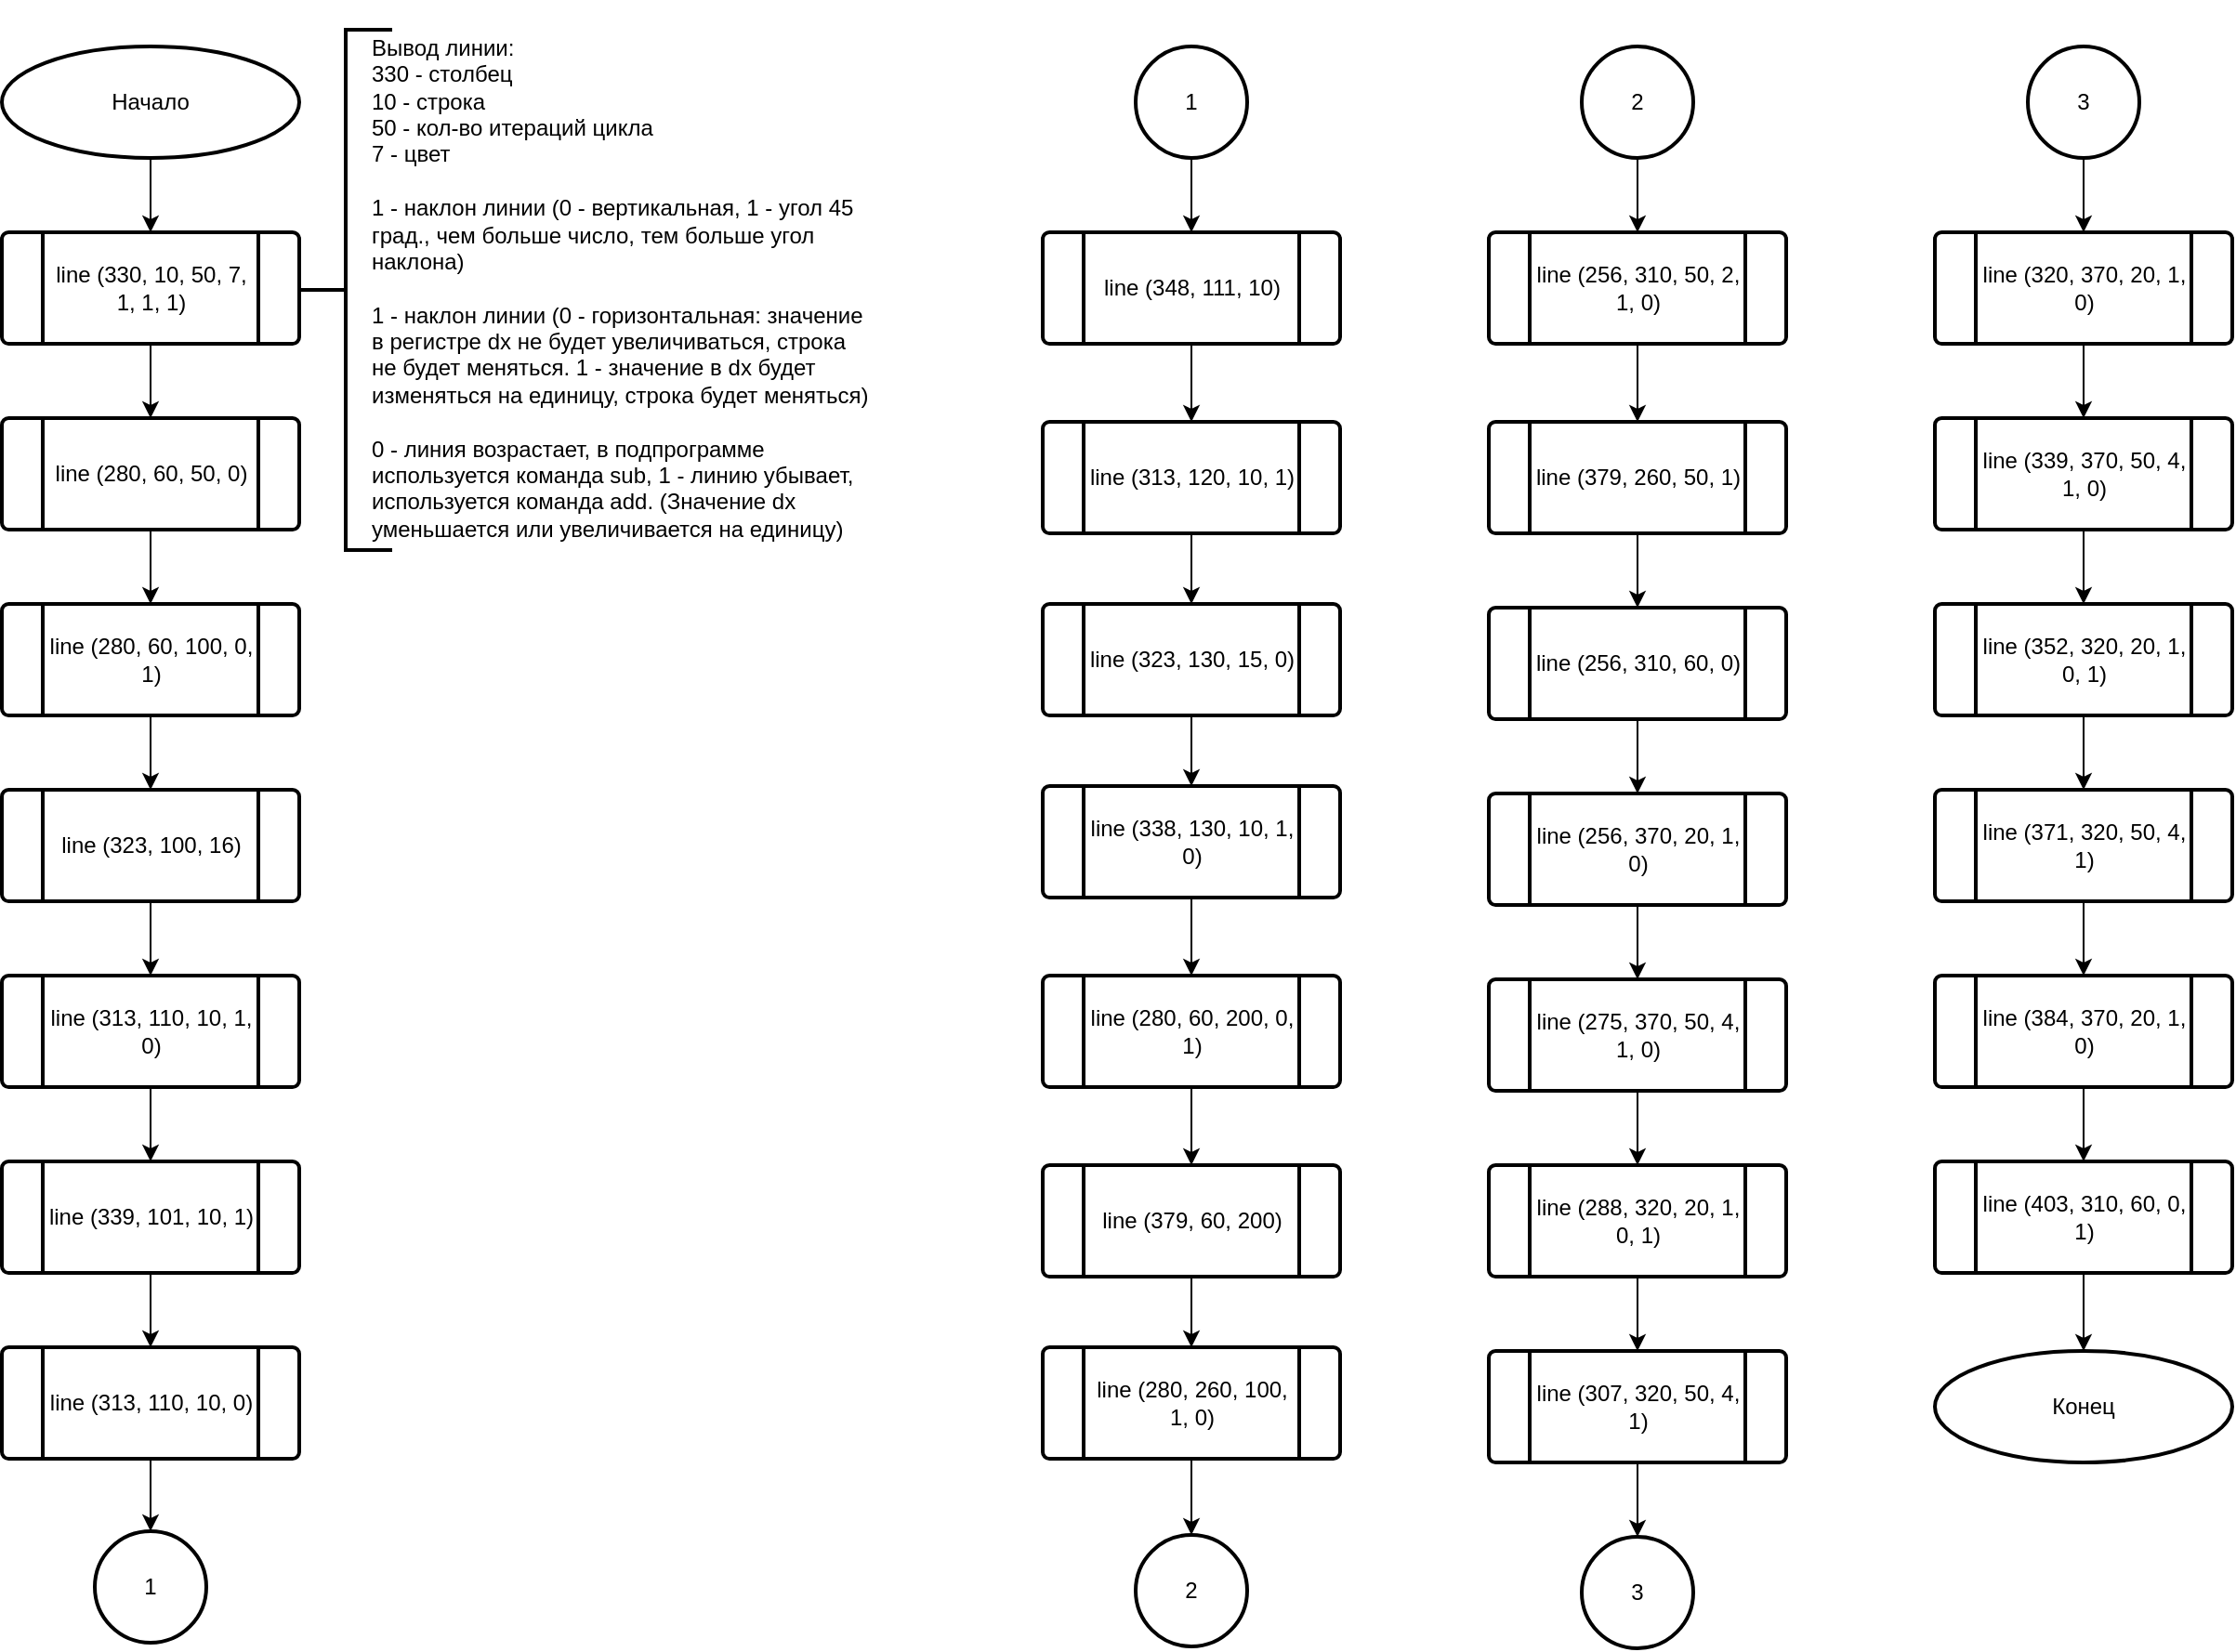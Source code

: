 <mxfile version="12.0.2" type="device" pages="1"><diagram id="9iOuEkuyChgyvVs77GSn" name="Page-1"><mxGraphModel dx="1408" dy="731" grid="1" gridSize="10" guides="1" tooltips="1" connect="1" arrows="1" fold="1" page="1" pageScale="1" pageWidth="1654" pageHeight="2336" math="0" shadow="0"><root><mxCell id="0"/><mxCell id="1" parent="0"/><mxCell id="qo3RnILL1AClW2vhmB-Z-46" style="edgeStyle=orthogonalEdgeStyle;rounded=0;orthogonalLoop=1;jettySize=auto;html=1;exitX=0.5;exitY=1;exitDx=0;exitDy=0;exitPerimeter=0;entryX=0.5;entryY=0;entryDx=0;entryDy=0;" edge="1" parent="1" source="qo3RnILL1AClW2vhmB-Z-1" target="qo3RnILL1AClW2vhmB-Z-2"><mxGeometry relative="1" as="geometry"/></mxCell><mxCell id="qo3RnILL1AClW2vhmB-Z-1" value="Начало" style="strokeWidth=2;html=1;shape=mxgraph.flowchart.start_1;whiteSpace=wrap;" vertex="1" parent="1"><mxGeometry x="240" y="80" width="160" height="60" as="geometry"/></mxCell><mxCell id="qo3RnILL1AClW2vhmB-Z-47" style="edgeStyle=orthogonalEdgeStyle;rounded=0;orthogonalLoop=1;jettySize=auto;html=1;exitX=0.5;exitY=1;exitDx=0;exitDy=0;entryX=0.5;entryY=0;entryDx=0;entryDy=0;" edge="1" parent="1" source="qo3RnILL1AClW2vhmB-Z-2" target="qo3RnILL1AClW2vhmB-Z-7"><mxGeometry relative="1" as="geometry"/></mxCell><mxCell id="qo3RnILL1AClW2vhmB-Z-2" value="line (330, 10, 50, 7, 1, 1, 1)" style="verticalLabelPosition=middle;verticalAlign=middle;html=1;strokeWidth=2;shape=process;whiteSpace=wrap;rounded=1;size=0.14;arcSize=6;labelPosition=center;align=center;" vertex="1" parent="1"><mxGeometry x="240" y="180" width="160" height="60" as="geometry"/></mxCell><mxCell id="qo3RnILL1AClW2vhmB-Z-3" value="" style="strokeWidth=2;html=1;shape=mxgraph.flowchart.annotation_2;align=left;labelPosition=right;pointerEvents=1;connectable=0;" vertex="1" parent="1"><mxGeometry x="400" y="71" width="50" height="280" as="geometry"/></mxCell><mxCell id="qo3RnILL1AClW2vhmB-Z-4" value="Вывод линии:&lt;br&gt;330 - столбец&lt;br&gt;10 - строка&lt;br&gt;50 - кол-во итераций цикла&lt;br&gt;7 - цвет&lt;br&gt;&lt;br&gt;1 - наклон линии (0 - вертикальная, 1 - угол 45 град., чем больше число, тем больше угол наклона)&lt;br&gt;&lt;br&gt;1 - наклон линии (0 - горизонтальная: значение в регистре dx не будет увеличиваться, строка не будет меняться. 1 - значение в dx будет изменяться на единицу, строка будет меняться)&lt;br&gt;&lt;br&gt;0 - линия возрастает, в подпрограмме используется команда sub, 1 - линию убывает, используется команда add. (Значение dx уменьшается или увеличивается на единицу)" style="text;html=1;strokeColor=none;fillColor=none;align=left;verticalAlign=middle;whiteSpace=wrap;rounded=0;" vertex="1" parent="1"><mxGeometry x="437" y="55" width="270" height="310" as="geometry"/></mxCell><mxCell id="qo3RnILL1AClW2vhmB-Z-48" style="edgeStyle=orthogonalEdgeStyle;rounded=0;orthogonalLoop=1;jettySize=auto;html=1;exitX=0.5;exitY=1;exitDx=0;exitDy=0;entryX=0.5;entryY=0;entryDx=0;entryDy=0;" edge="1" parent="1" source="qo3RnILL1AClW2vhmB-Z-7" target="qo3RnILL1AClW2vhmB-Z-8"><mxGeometry relative="1" as="geometry"/></mxCell><mxCell id="qo3RnILL1AClW2vhmB-Z-7" value="line (280, 60, 50, 0)" style="verticalLabelPosition=middle;verticalAlign=middle;html=1;strokeWidth=2;shape=process;whiteSpace=wrap;rounded=1;size=0.14;arcSize=6;labelPosition=center;align=center;" vertex="1" parent="1"><mxGeometry x="240" y="280" width="160" height="60" as="geometry"/></mxCell><mxCell id="qo3RnILL1AClW2vhmB-Z-49" style="edgeStyle=orthogonalEdgeStyle;rounded=0;orthogonalLoop=1;jettySize=auto;html=1;exitX=0.5;exitY=1;exitDx=0;exitDy=0;entryX=0.5;entryY=0;entryDx=0;entryDy=0;" edge="1" parent="1" source="qo3RnILL1AClW2vhmB-Z-8" target="qo3RnILL1AClW2vhmB-Z-9"><mxGeometry relative="1" as="geometry"/></mxCell><mxCell id="qo3RnILL1AClW2vhmB-Z-8" value="line (280, 60, 100, 0, 1)" style="verticalLabelPosition=middle;verticalAlign=middle;html=1;strokeWidth=2;shape=process;whiteSpace=wrap;rounded=1;size=0.14;arcSize=6;labelPosition=center;align=center;" vertex="1" parent="1"><mxGeometry x="240" y="380" width="160" height="60" as="geometry"/></mxCell><mxCell id="qo3RnILL1AClW2vhmB-Z-50" style="edgeStyle=orthogonalEdgeStyle;rounded=0;orthogonalLoop=1;jettySize=auto;html=1;exitX=0.5;exitY=1;exitDx=0;exitDy=0;entryX=0.5;entryY=0;entryDx=0;entryDy=0;" edge="1" parent="1" source="qo3RnILL1AClW2vhmB-Z-9" target="qo3RnILL1AClW2vhmB-Z-10"><mxGeometry relative="1" as="geometry"/></mxCell><mxCell id="qo3RnILL1AClW2vhmB-Z-9" value="line (323, 100, 16)" style="verticalLabelPosition=middle;verticalAlign=middle;html=1;strokeWidth=2;shape=process;whiteSpace=wrap;rounded=1;size=0.14;arcSize=6;labelPosition=center;align=center;" vertex="1" parent="1"><mxGeometry x="240" y="480" width="160" height="60" as="geometry"/></mxCell><mxCell id="qo3RnILL1AClW2vhmB-Z-51" style="edgeStyle=orthogonalEdgeStyle;rounded=0;orthogonalLoop=1;jettySize=auto;html=1;exitX=0.5;exitY=1;exitDx=0;exitDy=0;entryX=0.5;entryY=0;entryDx=0;entryDy=0;" edge="1" parent="1" source="qo3RnILL1AClW2vhmB-Z-10" target="qo3RnILL1AClW2vhmB-Z-11"><mxGeometry relative="1" as="geometry"/></mxCell><mxCell id="qo3RnILL1AClW2vhmB-Z-10" value="line (313, 110, 10, 1, 0)" style="verticalLabelPosition=middle;verticalAlign=middle;html=1;strokeWidth=2;shape=process;whiteSpace=wrap;rounded=1;size=0.14;arcSize=6;labelPosition=center;align=center;" vertex="1" parent="1"><mxGeometry x="240" y="580" width="160" height="60" as="geometry"/></mxCell><mxCell id="qo3RnILL1AClW2vhmB-Z-52" style="edgeStyle=orthogonalEdgeStyle;rounded=0;orthogonalLoop=1;jettySize=auto;html=1;exitX=0.5;exitY=1;exitDx=0;exitDy=0;entryX=0.5;entryY=0;entryDx=0;entryDy=0;" edge="1" parent="1" source="qo3RnILL1AClW2vhmB-Z-11" target="qo3RnILL1AClW2vhmB-Z-12"><mxGeometry relative="1" as="geometry"/></mxCell><mxCell id="qo3RnILL1AClW2vhmB-Z-11" value="line (339, 101, 10, 1)" style="verticalLabelPosition=middle;verticalAlign=middle;html=1;strokeWidth=2;shape=process;whiteSpace=wrap;rounded=1;size=0.14;arcSize=6;labelPosition=center;align=center;" vertex="1" parent="1"><mxGeometry x="240" y="680" width="160" height="60" as="geometry"/></mxCell><mxCell id="qo3RnILL1AClW2vhmB-Z-53" style="edgeStyle=orthogonalEdgeStyle;rounded=0;orthogonalLoop=1;jettySize=auto;html=1;exitX=0.5;exitY=1;exitDx=0;exitDy=0;entryX=0.5;entryY=0;entryDx=0;entryDy=0;entryPerimeter=0;" edge="1" parent="1" source="qo3RnILL1AClW2vhmB-Z-12" target="qo3RnILL1AClW2vhmB-Z-41"><mxGeometry relative="1" as="geometry"/></mxCell><mxCell id="qo3RnILL1AClW2vhmB-Z-12" value="line (313, 110, 10, 0)" style="verticalLabelPosition=middle;verticalAlign=middle;html=1;strokeWidth=2;shape=process;whiteSpace=wrap;rounded=1;size=0.14;arcSize=6;labelPosition=center;align=center;" vertex="1" parent="1"><mxGeometry x="240" y="780" width="160" height="60" as="geometry"/></mxCell><mxCell id="qo3RnILL1AClW2vhmB-Z-55" style="edgeStyle=orthogonalEdgeStyle;rounded=0;orthogonalLoop=1;jettySize=auto;html=1;exitX=0.5;exitY=1;exitDx=0;exitDy=0;entryX=0.5;entryY=0;entryDx=0;entryDy=0;" edge="1" parent="1" source="qo3RnILL1AClW2vhmB-Z-13" target="qo3RnILL1AClW2vhmB-Z-14"><mxGeometry relative="1" as="geometry"/></mxCell><mxCell id="qo3RnILL1AClW2vhmB-Z-13" value="line (348, 111, 10)" style="verticalLabelPosition=middle;verticalAlign=middle;html=1;strokeWidth=2;shape=process;whiteSpace=wrap;rounded=1;size=0.14;arcSize=6;labelPosition=center;align=center;" vertex="1" parent="1"><mxGeometry x="800" y="180" width="160" height="60" as="geometry"/></mxCell><mxCell id="qo3RnILL1AClW2vhmB-Z-56" style="edgeStyle=orthogonalEdgeStyle;rounded=0;orthogonalLoop=1;jettySize=auto;html=1;exitX=0.5;exitY=1;exitDx=0;exitDy=0;entryX=0.5;entryY=0;entryDx=0;entryDy=0;" edge="1" parent="1" source="qo3RnILL1AClW2vhmB-Z-14" target="qo3RnILL1AClW2vhmB-Z-15"><mxGeometry relative="1" as="geometry"/></mxCell><mxCell id="qo3RnILL1AClW2vhmB-Z-14" value="line (313, 120, 10, 1)" style="verticalLabelPosition=middle;verticalAlign=middle;html=1;strokeWidth=2;shape=process;whiteSpace=wrap;rounded=1;size=0.14;arcSize=6;labelPosition=center;align=center;" vertex="1" parent="1"><mxGeometry x="800" y="282" width="160" height="60" as="geometry"/></mxCell><mxCell id="qo3RnILL1AClW2vhmB-Z-57" style="edgeStyle=orthogonalEdgeStyle;rounded=0;orthogonalLoop=1;jettySize=auto;html=1;exitX=0.5;exitY=1;exitDx=0;exitDy=0;entryX=0.5;entryY=0;entryDx=0;entryDy=0;" edge="1" parent="1" source="qo3RnILL1AClW2vhmB-Z-15" target="qo3RnILL1AClW2vhmB-Z-16"><mxGeometry relative="1" as="geometry"/></mxCell><mxCell id="qo3RnILL1AClW2vhmB-Z-15" value="line (323, 130, 15, 0)" style="verticalLabelPosition=middle;verticalAlign=middle;html=1;strokeWidth=2;shape=process;whiteSpace=wrap;rounded=1;size=0.14;arcSize=6;labelPosition=center;align=center;" vertex="1" parent="1"><mxGeometry x="800" y="380" width="160" height="60" as="geometry"/></mxCell><mxCell id="qo3RnILL1AClW2vhmB-Z-58" style="edgeStyle=orthogonalEdgeStyle;rounded=0;orthogonalLoop=1;jettySize=auto;html=1;exitX=0.5;exitY=1;exitDx=0;exitDy=0;entryX=0.5;entryY=0;entryDx=0;entryDy=0;" edge="1" parent="1" source="qo3RnILL1AClW2vhmB-Z-16" target="qo3RnILL1AClW2vhmB-Z-17"><mxGeometry relative="1" as="geometry"/></mxCell><mxCell id="qo3RnILL1AClW2vhmB-Z-16" value="line (338, 130, 10, 1, 0)" style="verticalLabelPosition=middle;verticalAlign=middle;html=1;strokeWidth=2;shape=process;whiteSpace=wrap;rounded=1;size=0.14;arcSize=6;labelPosition=center;align=center;" vertex="1" parent="1"><mxGeometry x="800" y="478" width="160" height="60" as="geometry"/></mxCell><mxCell id="qo3RnILL1AClW2vhmB-Z-59" style="edgeStyle=orthogonalEdgeStyle;rounded=0;orthogonalLoop=1;jettySize=auto;html=1;exitX=0.5;exitY=1;exitDx=0;exitDy=0;entryX=0.5;entryY=0;entryDx=0;entryDy=0;" edge="1" parent="1" source="qo3RnILL1AClW2vhmB-Z-17" target="qo3RnILL1AClW2vhmB-Z-18"><mxGeometry relative="1" as="geometry"/></mxCell><mxCell id="qo3RnILL1AClW2vhmB-Z-17" value="line (280, 60, 200, 0, 1)" style="verticalLabelPosition=middle;verticalAlign=middle;html=1;strokeWidth=2;shape=process;whiteSpace=wrap;rounded=1;size=0.14;arcSize=6;labelPosition=center;align=center;" vertex="1" parent="1"><mxGeometry x="800" y="580" width="160" height="60" as="geometry"/></mxCell><mxCell id="qo3RnILL1AClW2vhmB-Z-60" style="edgeStyle=orthogonalEdgeStyle;rounded=0;orthogonalLoop=1;jettySize=auto;html=1;exitX=0.5;exitY=1;exitDx=0;exitDy=0;entryX=0.5;entryY=0;entryDx=0;entryDy=0;" edge="1" parent="1" source="qo3RnILL1AClW2vhmB-Z-18" target="qo3RnILL1AClW2vhmB-Z-19"><mxGeometry relative="1" as="geometry"/></mxCell><mxCell id="qo3RnILL1AClW2vhmB-Z-18" value="line (379, 60, 200)" style="verticalLabelPosition=middle;verticalAlign=middle;html=1;strokeWidth=2;shape=process;whiteSpace=wrap;rounded=1;size=0.14;arcSize=6;labelPosition=center;align=center;" vertex="1" parent="1"><mxGeometry x="800" y="682" width="160" height="60" as="geometry"/></mxCell><mxCell id="qo3RnILL1AClW2vhmB-Z-61" style="edgeStyle=orthogonalEdgeStyle;rounded=0;orthogonalLoop=1;jettySize=auto;html=1;exitX=0.5;exitY=1;exitDx=0;exitDy=0;entryX=0.5;entryY=0;entryDx=0;entryDy=0;entryPerimeter=0;" edge="1" parent="1" source="qo3RnILL1AClW2vhmB-Z-19" target="qo3RnILL1AClW2vhmB-Z-42"><mxGeometry relative="1" as="geometry"/></mxCell><mxCell id="qo3RnILL1AClW2vhmB-Z-19" value="line (280, 260, 100, 1, 0)" style="verticalLabelPosition=middle;verticalAlign=middle;html=1;strokeWidth=2;shape=process;whiteSpace=wrap;rounded=1;size=0.14;arcSize=6;labelPosition=center;align=center;" vertex="1" parent="1"><mxGeometry x="800" y="780" width="160" height="60" as="geometry"/></mxCell><mxCell id="qo3RnILL1AClW2vhmB-Z-65" style="edgeStyle=orthogonalEdgeStyle;rounded=0;orthogonalLoop=1;jettySize=auto;html=1;exitX=0.5;exitY=1;exitDx=0;exitDy=0;entryX=0.5;entryY=0;entryDx=0;entryDy=0;" edge="1" parent="1" source="qo3RnILL1AClW2vhmB-Z-20" target="qo3RnILL1AClW2vhmB-Z-21"><mxGeometry relative="1" as="geometry"/></mxCell><mxCell id="qo3RnILL1AClW2vhmB-Z-20" value="line (256, 310, 50, 2, 1, 0)" style="verticalLabelPosition=middle;verticalAlign=middle;html=1;strokeWidth=2;shape=process;whiteSpace=wrap;rounded=1;size=0.14;arcSize=6;labelPosition=center;align=center;" vertex="1" parent="1"><mxGeometry x="1040" y="180" width="160" height="60" as="geometry"/></mxCell><mxCell id="qo3RnILL1AClW2vhmB-Z-64" style="edgeStyle=orthogonalEdgeStyle;rounded=0;orthogonalLoop=1;jettySize=auto;html=1;exitX=0.5;exitY=1;exitDx=0;exitDy=0;entryX=0.5;entryY=0;entryDx=0;entryDy=0;" edge="1" parent="1" source="qo3RnILL1AClW2vhmB-Z-21" target="qo3RnILL1AClW2vhmB-Z-22"><mxGeometry relative="1" as="geometry"/></mxCell><mxCell id="qo3RnILL1AClW2vhmB-Z-21" value="line (379, 260, 50, 1)" style="verticalLabelPosition=middle;verticalAlign=middle;html=1;strokeWidth=2;shape=process;whiteSpace=wrap;rounded=1;size=0.14;arcSize=6;labelPosition=center;align=center;" vertex="1" parent="1"><mxGeometry x="1040" y="282" width="160" height="60" as="geometry"/></mxCell><mxCell id="qo3RnILL1AClW2vhmB-Z-66" style="edgeStyle=orthogonalEdgeStyle;rounded=0;orthogonalLoop=1;jettySize=auto;html=1;exitX=0.5;exitY=1;exitDx=0;exitDy=0;entryX=0.5;entryY=0;entryDx=0;entryDy=0;" edge="1" parent="1" source="qo3RnILL1AClW2vhmB-Z-22" target="qo3RnILL1AClW2vhmB-Z-23"><mxGeometry relative="1" as="geometry"/></mxCell><mxCell id="qo3RnILL1AClW2vhmB-Z-22" value="line (256, 310, 60, 0)" style="verticalLabelPosition=middle;verticalAlign=middle;html=1;strokeWidth=2;shape=process;whiteSpace=wrap;rounded=1;size=0.14;arcSize=6;labelPosition=center;align=center;" vertex="1" parent="1"><mxGeometry x="1040" y="382" width="160" height="60" as="geometry"/></mxCell><mxCell id="qo3RnILL1AClW2vhmB-Z-67" style="edgeStyle=orthogonalEdgeStyle;rounded=0;orthogonalLoop=1;jettySize=auto;html=1;exitX=0.5;exitY=1;exitDx=0;exitDy=0;entryX=0.5;entryY=0;entryDx=0;entryDy=0;" edge="1" parent="1" source="qo3RnILL1AClW2vhmB-Z-23" target="qo3RnILL1AClW2vhmB-Z-24"><mxGeometry relative="1" as="geometry"/></mxCell><mxCell id="qo3RnILL1AClW2vhmB-Z-23" value="line (256, 370, 20, 1, 0)" style="verticalLabelPosition=middle;verticalAlign=middle;html=1;strokeWidth=2;shape=process;whiteSpace=wrap;rounded=1;size=0.14;arcSize=6;labelPosition=center;align=center;" vertex="1" parent="1"><mxGeometry x="1040" y="482" width="160" height="60" as="geometry"/></mxCell><mxCell id="qo3RnILL1AClW2vhmB-Z-68" style="edgeStyle=orthogonalEdgeStyle;rounded=0;orthogonalLoop=1;jettySize=auto;html=1;exitX=0.5;exitY=1;exitDx=0;exitDy=0;entryX=0.5;entryY=0;entryDx=0;entryDy=0;" edge="1" parent="1" source="qo3RnILL1AClW2vhmB-Z-24" target="qo3RnILL1AClW2vhmB-Z-25"><mxGeometry relative="1" as="geometry"/></mxCell><mxCell id="qo3RnILL1AClW2vhmB-Z-24" value="line (275, 370, 50, 4, 1, 0)" style="verticalLabelPosition=middle;verticalAlign=middle;html=1;strokeWidth=2;shape=process;whiteSpace=wrap;rounded=1;size=0.14;arcSize=6;labelPosition=center;align=center;" vertex="1" parent="1"><mxGeometry x="1040" y="582" width="160" height="60" as="geometry"/></mxCell><mxCell id="qo3RnILL1AClW2vhmB-Z-69" style="edgeStyle=orthogonalEdgeStyle;rounded=0;orthogonalLoop=1;jettySize=auto;html=1;exitX=0.5;exitY=1;exitDx=0;exitDy=0;entryX=0.5;entryY=0;entryDx=0;entryDy=0;" edge="1" parent="1" source="qo3RnILL1AClW2vhmB-Z-25" target="qo3RnILL1AClW2vhmB-Z-26"><mxGeometry relative="1" as="geometry"/></mxCell><mxCell id="qo3RnILL1AClW2vhmB-Z-25" value="line (288, 320, 20, 1, 0, 1)" style="verticalLabelPosition=middle;verticalAlign=middle;html=1;strokeWidth=2;shape=process;whiteSpace=wrap;rounded=1;size=0.14;arcSize=6;labelPosition=center;align=center;" vertex="1" parent="1"><mxGeometry x="1040" y="682" width="160" height="60" as="geometry"/></mxCell><mxCell id="qo3RnILL1AClW2vhmB-Z-70" style="edgeStyle=orthogonalEdgeStyle;rounded=0;orthogonalLoop=1;jettySize=auto;html=1;exitX=0.5;exitY=1;exitDx=0;exitDy=0;entryX=0.5;entryY=0;entryDx=0;entryDy=0;entryPerimeter=0;" edge="1" parent="1" source="qo3RnILL1AClW2vhmB-Z-26" target="qo3RnILL1AClW2vhmB-Z-44"><mxGeometry relative="1" as="geometry"/></mxCell><mxCell id="qo3RnILL1AClW2vhmB-Z-26" value="line (307, 320, 50, 4, 1)" style="verticalLabelPosition=middle;verticalAlign=middle;html=1;strokeWidth=2;shape=process;whiteSpace=wrap;rounded=1;size=0.14;arcSize=6;labelPosition=center;align=center;" vertex="1" parent="1"><mxGeometry x="1040" y="782" width="160" height="60" as="geometry"/></mxCell><mxCell id="qo3RnILL1AClW2vhmB-Z-72" style="edgeStyle=orthogonalEdgeStyle;rounded=0;orthogonalLoop=1;jettySize=auto;html=1;exitX=0.5;exitY=1;exitDx=0;exitDy=0;" edge="1" parent="1" source="qo3RnILL1AClW2vhmB-Z-27" target="qo3RnILL1AClW2vhmB-Z-28"><mxGeometry relative="1" as="geometry"/></mxCell><mxCell id="qo3RnILL1AClW2vhmB-Z-27" value="line (320, 370, 20, 1, 0)" style="verticalLabelPosition=middle;verticalAlign=middle;html=1;strokeWidth=2;shape=process;whiteSpace=wrap;rounded=1;size=0.14;arcSize=6;labelPosition=center;align=center;" vertex="1" parent="1"><mxGeometry x="1280" y="180" width="160" height="60" as="geometry"/></mxCell><mxCell id="qo3RnILL1AClW2vhmB-Z-73" style="edgeStyle=orthogonalEdgeStyle;rounded=0;orthogonalLoop=1;jettySize=auto;html=1;exitX=0.5;exitY=1;exitDx=0;exitDy=0;entryX=0.5;entryY=0;entryDx=0;entryDy=0;" edge="1" parent="1" source="qo3RnILL1AClW2vhmB-Z-28" target="qo3RnILL1AClW2vhmB-Z-29"><mxGeometry relative="1" as="geometry"/></mxCell><mxCell id="qo3RnILL1AClW2vhmB-Z-28" value="line (339, 370, 50, 4, 1, 0)" style="verticalLabelPosition=middle;verticalAlign=middle;html=1;strokeWidth=2;shape=process;whiteSpace=wrap;rounded=1;size=0.14;arcSize=6;labelPosition=center;align=center;" vertex="1" parent="1"><mxGeometry x="1280" y="280" width="160" height="60" as="geometry"/></mxCell><mxCell id="qo3RnILL1AClW2vhmB-Z-74" style="edgeStyle=orthogonalEdgeStyle;rounded=0;orthogonalLoop=1;jettySize=auto;html=1;exitX=0.5;exitY=1;exitDx=0;exitDy=0;entryX=0.5;entryY=0;entryDx=0;entryDy=0;" edge="1" parent="1" source="qo3RnILL1AClW2vhmB-Z-29" target="qo3RnILL1AClW2vhmB-Z-30"><mxGeometry relative="1" as="geometry"/></mxCell><mxCell id="qo3RnILL1AClW2vhmB-Z-29" value="line (352, 320, 20, 1, 0, 1)" style="verticalLabelPosition=middle;verticalAlign=middle;html=1;strokeWidth=2;shape=process;whiteSpace=wrap;rounded=1;size=0.14;arcSize=6;labelPosition=center;align=center;" vertex="1" parent="1"><mxGeometry x="1280" y="380" width="160" height="60" as="geometry"/></mxCell><mxCell id="qo3RnILL1AClW2vhmB-Z-75" style="edgeStyle=orthogonalEdgeStyle;rounded=0;orthogonalLoop=1;jettySize=auto;html=1;exitX=0.5;exitY=1;exitDx=0;exitDy=0;entryX=0.5;entryY=0;entryDx=0;entryDy=0;" edge="1" parent="1" source="qo3RnILL1AClW2vhmB-Z-30" target="qo3RnILL1AClW2vhmB-Z-31"><mxGeometry relative="1" as="geometry"/></mxCell><mxCell id="qo3RnILL1AClW2vhmB-Z-30" value="line (371, 320, 50, 4, 1)" style="verticalLabelPosition=middle;verticalAlign=middle;html=1;strokeWidth=2;shape=process;whiteSpace=wrap;rounded=1;size=0.14;arcSize=6;labelPosition=center;align=center;" vertex="1" parent="1"><mxGeometry x="1280" y="480" width="160" height="60" as="geometry"/></mxCell><mxCell id="qo3RnILL1AClW2vhmB-Z-76" style="edgeStyle=orthogonalEdgeStyle;rounded=0;orthogonalLoop=1;jettySize=auto;html=1;exitX=0.5;exitY=1;exitDx=0;exitDy=0;entryX=0.5;entryY=0;entryDx=0;entryDy=0;" edge="1" parent="1" source="qo3RnILL1AClW2vhmB-Z-31" target="qo3RnILL1AClW2vhmB-Z-32"><mxGeometry relative="1" as="geometry"/></mxCell><mxCell id="qo3RnILL1AClW2vhmB-Z-31" value="line (384, 370, 20, 1, 0)" style="verticalLabelPosition=middle;verticalAlign=middle;html=1;strokeWidth=2;shape=process;whiteSpace=wrap;rounded=1;size=0.14;arcSize=6;labelPosition=center;align=center;" vertex="1" parent="1"><mxGeometry x="1280" y="580" width="160" height="60" as="geometry"/></mxCell><mxCell id="qo3RnILL1AClW2vhmB-Z-77" style="edgeStyle=orthogonalEdgeStyle;rounded=0;orthogonalLoop=1;jettySize=auto;html=1;exitX=0.5;exitY=1;exitDx=0;exitDy=0;entryX=0.5;entryY=0;entryDx=0;entryDy=0;entryPerimeter=0;" edge="1" parent="1" source="qo3RnILL1AClW2vhmB-Z-32" target="qo3RnILL1AClW2vhmB-Z-33"><mxGeometry relative="1" as="geometry"/></mxCell><mxCell id="qo3RnILL1AClW2vhmB-Z-32" value="line (403, 310, 60, 0, 1)" style="verticalLabelPosition=middle;verticalAlign=middle;html=1;strokeWidth=2;shape=process;whiteSpace=wrap;rounded=1;size=0.14;arcSize=6;labelPosition=center;align=center;" vertex="1" parent="1"><mxGeometry x="1280" y="680" width="160" height="60" as="geometry"/></mxCell><mxCell id="qo3RnILL1AClW2vhmB-Z-33" value="Конец" style="strokeWidth=2;html=1;shape=mxgraph.flowchart.start_1;whiteSpace=wrap;" vertex="1" parent="1"><mxGeometry x="1280" y="782" width="160" height="60" as="geometry"/></mxCell><mxCell id="qo3RnILL1AClW2vhmB-Z-54" style="edgeStyle=orthogonalEdgeStyle;rounded=0;orthogonalLoop=1;jettySize=auto;html=1;exitX=0.5;exitY=1;exitDx=0;exitDy=0;exitPerimeter=0;entryX=0.5;entryY=0;entryDx=0;entryDy=0;" edge="1" parent="1" source="qo3RnILL1AClW2vhmB-Z-36" target="qo3RnILL1AClW2vhmB-Z-13"><mxGeometry relative="1" as="geometry"/></mxCell><mxCell id="qo3RnILL1AClW2vhmB-Z-36" value="1" style="strokeWidth=2;html=1;shape=mxgraph.flowchart.start_2;whiteSpace=wrap;" vertex="1" parent="1"><mxGeometry x="850" y="80" width="60" height="60" as="geometry"/></mxCell><mxCell id="qo3RnILL1AClW2vhmB-Z-41" value="1" style="strokeWidth=2;html=1;shape=mxgraph.flowchart.start_2;whiteSpace=wrap;" vertex="1" parent="1"><mxGeometry x="290" y="879" width="60" height="60" as="geometry"/></mxCell><mxCell id="qo3RnILL1AClW2vhmB-Z-42" value="2" style="strokeWidth=2;html=1;shape=mxgraph.flowchart.start_2;whiteSpace=wrap;" vertex="1" parent="1"><mxGeometry x="850" y="881" width="60" height="60" as="geometry"/></mxCell><mxCell id="qo3RnILL1AClW2vhmB-Z-62" style="edgeStyle=orthogonalEdgeStyle;rounded=0;orthogonalLoop=1;jettySize=auto;html=1;exitX=0.5;exitY=1;exitDx=0;exitDy=0;exitPerimeter=0;entryX=0.5;entryY=0;entryDx=0;entryDy=0;" edge="1" parent="1" source="qo3RnILL1AClW2vhmB-Z-43" target="qo3RnILL1AClW2vhmB-Z-20"><mxGeometry relative="1" as="geometry"/></mxCell><mxCell id="qo3RnILL1AClW2vhmB-Z-43" value="2" style="strokeWidth=2;html=1;shape=mxgraph.flowchart.start_2;whiteSpace=wrap;" vertex="1" parent="1"><mxGeometry x="1090" y="80" width="60" height="60" as="geometry"/></mxCell><mxCell id="qo3RnILL1AClW2vhmB-Z-44" value="3" style="strokeWidth=2;html=1;shape=mxgraph.flowchart.start_2;whiteSpace=wrap;" vertex="1" parent="1"><mxGeometry x="1090" y="882" width="60" height="60" as="geometry"/></mxCell><mxCell id="qo3RnILL1AClW2vhmB-Z-71" style="edgeStyle=orthogonalEdgeStyle;rounded=0;orthogonalLoop=1;jettySize=auto;html=1;exitX=0.5;exitY=1;exitDx=0;exitDy=0;exitPerimeter=0;entryX=0.5;entryY=0;entryDx=0;entryDy=0;" edge="1" parent="1" source="qo3RnILL1AClW2vhmB-Z-45" target="qo3RnILL1AClW2vhmB-Z-27"><mxGeometry relative="1" as="geometry"/></mxCell><mxCell id="qo3RnILL1AClW2vhmB-Z-45" value="3" style="strokeWidth=2;html=1;shape=mxgraph.flowchart.start_2;whiteSpace=wrap;" vertex="1" parent="1"><mxGeometry x="1330" y="80" width="60" height="60" as="geometry"/></mxCell></root></mxGraphModel></diagram></mxfile>